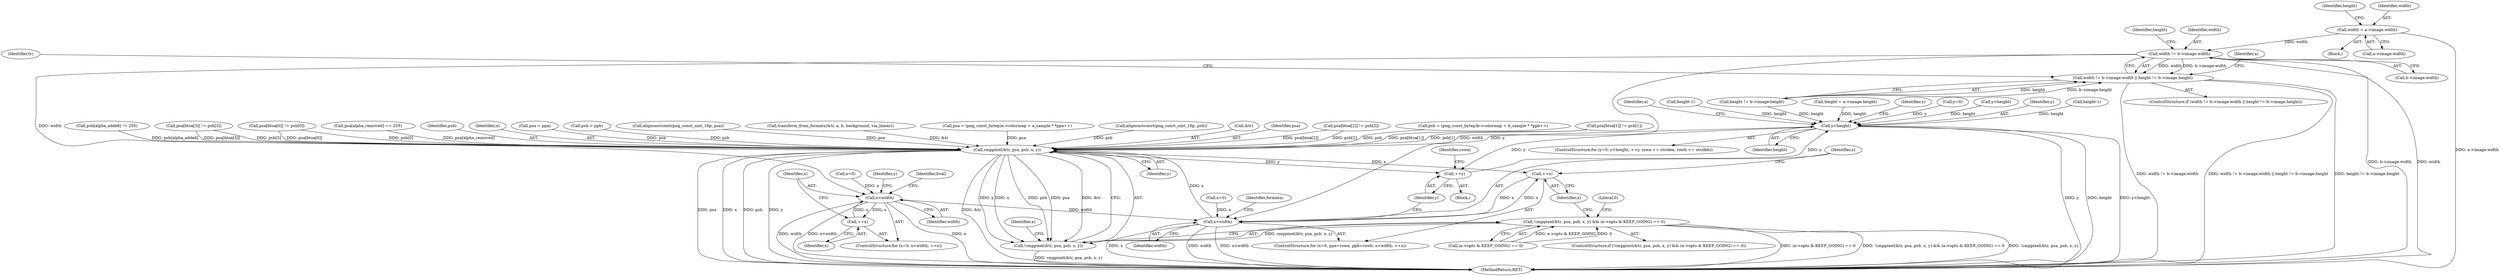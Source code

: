 digraph "0_Android_9d4853418ab2f754c2b63e091c29c5529b8b86ca_27@pointer" {
"1000223" [label="(Call,width != b->image.width)"];
"1000174" [label="(Call,width = a->image.width)"];
"1000222" [label="(Call,width != b->image.width || height != b->image.height)"];
"1000361" [label="(Call,x<width)"];
"1000364" [label="(Call,++x)"];
"1000836" [label="(Call,x<width)"];
"1000839" [label="(Call,++x)"];
"1001059" [label="(Call,cmppixel(&tr, psa, psb, x, y))"];
"1000811" [label="(Call,++y)"];
"1000807" [label="(Call,y<height)"];
"1001058" [label="(Call,!cmppixel(&tr, psa, psb, x, y))"];
"1001057" [label="(Call,!cmppixel(&tr, psa, psb, x, y) && (a->opts & KEEP_GOING) == 0)"];
"1000224" [label="(Identifier,width)"];
"1000361" [label="(Call,x<width)"];
"1000985" [label="(Call,psa[alpha_removed] == 255)"];
"1001063" [label="(Identifier,psb)"];
"1000827" [label="(Identifier,x)"];
"1000803" [label="(ControlStructure,for (y=0; y<height; ++y, rowa += stridea, rowb += strideb))"];
"1000239" [label="(Identifier,a)"];
"1001058" [label="(Call,!cmppixel(&tr, psa, psb, x, y))"];
"1000285" [label="(Call,height-1)"];
"1001064" [label="(Identifier,x)"];
"1000863" [label="(Call,psa = ppa)"];
"1000810" [label="(Block,)"];
"1000888" [label="(Call,psb = ppb)"];
"1000905" [label="(Call,aligncastconst(png_const_uint_16p, psa))"];
"1000840" [label="(Identifier,x)"];
"1000811" [label="(Call,++y)"];
"1001066" [label="(Call,(a->opts & KEEP_GOING) == 0)"];
"1000807" [label="(Call,y<height)"];
"1000809" [label="(Identifier,height)"];
"1000247" [label="(Call,transform_from_formats(&tr, a, b, background, via_linear))"];
"1000848" [label="(Call,psa = (png_const_bytep)a->colormap + a_sample * *ppa++)"];
"1000182" [label="(Call,height = a->image.height)"];
"1000174" [label="(Call,width = a->image.width)"];
"1000230" [label="(Call,height != b->image.height)"];
"1000357" [label="(ControlStructure,for (x=0; x<width; ++x))"];
"1000911" [label="(Call,aligncastconst(png_const_uint_16p, psb))"];
"1000839" [label="(Call,++x)"];
"1001060" [label="(Call,&tr)"];
"1001062" [label="(Identifier,psa)"];
"1000369" [label="(Identifier,bval)"];
"1000804" [label="(Call,y=0)"];
"1000815" [label="(Identifier,rowa)"];
"1001057" [label="(Call,!cmppixel(&tr, psa, psb, x, y) && (a->opts & KEEP_GOING) == 0)"];
"1000183" [label="(Identifier,height)"];
"1000826" [label="(Call,x=0)"];
"1001065" [label="(Identifier,y)"];
"1000144" [label="(Block,)"];
"1000364" [label="(Call,++x)"];
"1001059" [label="(Call,cmppixel(&tr, psa, psb, x, y))"];
"1000341" [label="(Call,y<height)"];
"1001069" [label="(Identifier,a)"];
"1000363" [label="(Identifier,width)"];
"1000249" [label="(Identifier,tr)"];
"1000176" [label="(Call,a->image.width)"];
"1000837" [label="(Identifier,x)"];
"1000808" [label="(Identifier,y)"];
"1000812" [label="(Identifier,y)"];
"1000358" [label="(Call,x=0)"];
"1001008" [label="(Call,psa[btoa[2]] != psb[2])"];
"1000231" [label="(Identifier,height)"];
"1000221" [label="(ControlStructure,if (width != b->image.width || height != b->image.height))"];
"1000873" [label="(Call,psb = (png_const_bytep)b->colormap + b_sample * *ppb++)"];
"1000175" [label="(Identifier,width)"];
"1000362" [label="(Identifier,x)"];
"1000846" [label="(Identifier,formata)"];
"1000297" [label="(Call,height-1)"];
"1000223" [label="(Call,width != b->image.width)"];
"1001020" [label="(Call,psa[btoa[1]] != psb[1])"];
"1001128" [label="(MethodReturn,RET)"];
"1000365" [label="(Identifier,x)"];
"1001047" [label="(Call,psb[alpha_added] != 255)"];
"1000225" [label="(Call,b->image.width)"];
"1000836" [label="(Call,x<width)"];
"1000824" [label="(ControlStructure,for (x=0, ppa=rowa, ppb=rowb; x<width; ++x))"];
"1000838" [label="(Identifier,width)"];
"1000996" [label="(Call,psa[btoa[3]] != psb[3])"];
"1001078" [label="(Identifier,a)"];
"1000222" [label="(Call,width != b->image.width || height != b->image.height)"];
"1001032" [label="(Call,psa[btoa[0]] != psb[0])"];
"1001056" [label="(ControlStructure,if (!cmppixel(&tr, psa, psb, x, y) && (a->opts & KEEP_GOING) == 0))"];
"1001074" [label="(Literal,0)"];
"1000347" [label="(Identifier,y)"];
"1000223" -> "1000222"  [label="AST: "];
"1000223" -> "1000225"  [label="CFG: "];
"1000224" -> "1000223"  [label="AST: "];
"1000225" -> "1000223"  [label="AST: "];
"1000231" -> "1000223"  [label="CFG: "];
"1000222" -> "1000223"  [label="CFG: "];
"1000223" -> "1001128"  [label="DDG: b->image.width"];
"1000223" -> "1001128"  [label="DDG: width"];
"1000223" -> "1000222"  [label="DDG: width"];
"1000223" -> "1000222"  [label="DDG: b->image.width"];
"1000174" -> "1000223"  [label="DDG: width"];
"1000223" -> "1000361"  [label="DDG: width"];
"1000223" -> "1000836"  [label="DDG: width"];
"1000174" -> "1000144"  [label="AST: "];
"1000174" -> "1000176"  [label="CFG: "];
"1000175" -> "1000174"  [label="AST: "];
"1000176" -> "1000174"  [label="AST: "];
"1000183" -> "1000174"  [label="CFG: "];
"1000174" -> "1001128"  [label="DDG: a->image.width"];
"1000222" -> "1000221"  [label="AST: "];
"1000222" -> "1000230"  [label="CFG: "];
"1000230" -> "1000222"  [label="AST: "];
"1000239" -> "1000222"  [label="CFG: "];
"1000249" -> "1000222"  [label="CFG: "];
"1000222" -> "1001128"  [label="DDG: width != b->image.width"];
"1000222" -> "1001128"  [label="DDG: width != b->image.width || height != b->image.height"];
"1000222" -> "1001128"  [label="DDG: height != b->image.height"];
"1000230" -> "1000222"  [label="DDG: height"];
"1000230" -> "1000222"  [label="DDG: b->image.height"];
"1000361" -> "1000357"  [label="AST: "];
"1000361" -> "1000363"  [label="CFG: "];
"1000362" -> "1000361"  [label="AST: "];
"1000363" -> "1000361"  [label="AST: "];
"1000369" -> "1000361"  [label="CFG: "];
"1000347" -> "1000361"  [label="CFG: "];
"1000361" -> "1001128"  [label="DDG: x<width"];
"1000361" -> "1001128"  [label="DDG: x"];
"1000361" -> "1001128"  [label="DDG: width"];
"1000364" -> "1000361"  [label="DDG: x"];
"1000358" -> "1000361"  [label="DDG: x"];
"1000361" -> "1000364"  [label="DDG: x"];
"1000361" -> "1000836"  [label="DDG: width"];
"1000364" -> "1000357"  [label="AST: "];
"1000364" -> "1000365"  [label="CFG: "];
"1000365" -> "1000364"  [label="AST: "];
"1000362" -> "1000364"  [label="CFG: "];
"1000836" -> "1000824"  [label="AST: "];
"1000836" -> "1000838"  [label="CFG: "];
"1000837" -> "1000836"  [label="AST: "];
"1000838" -> "1000836"  [label="AST: "];
"1000846" -> "1000836"  [label="CFG: "];
"1000812" -> "1000836"  [label="CFG: "];
"1000836" -> "1001128"  [label="DDG: width"];
"1000836" -> "1001128"  [label="DDG: x<width"];
"1000836" -> "1001128"  [label="DDG: x"];
"1000826" -> "1000836"  [label="DDG: x"];
"1000839" -> "1000836"  [label="DDG: x"];
"1000836" -> "1000839"  [label="DDG: x"];
"1000836" -> "1001059"  [label="DDG: x"];
"1000839" -> "1000824"  [label="AST: "];
"1000839" -> "1000840"  [label="CFG: "];
"1000840" -> "1000839"  [label="AST: "];
"1000837" -> "1000839"  [label="CFG: "];
"1001059" -> "1000839"  [label="DDG: x"];
"1001059" -> "1001058"  [label="AST: "];
"1001059" -> "1001065"  [label="CFG: "];
"1001060" -> "1001059"  [label="AST: "];
"1001062" -> "1001059"  [label="AST: "];
"1001063" -> "1001059"  [label="AST: "];
"1001064" -> "1001059"  [label="AST: "];
"1001065" -> "1001059"  [label="AST: "];
"1001058" -> "1001059"  [label="CFG: "];
"1001059" -> "1001128"  [label="DDG: psa"];
"1001059" -> "1001128"  [label="DDG: x"];
"1001059" -> "1001128"  [label="DDG: psb"];
"1001059" -> "1001128"  [label="DDG: y"];
"1001059" -> "1001128"  [label="DDG: &tr"];
"1001059" -> "1000811"  [label="DDG: y"];
"1001059" -> "1001058"  [label="DDG: y"];
"1001059" -> "1001058"  [label="DDG: x"];
"1001059" -> "1001058"  [label="DDG: psb"];
"1001059" -> "1001058"  [label="DDG: psa"];
"1001059" -> "1001058"  [label="DDG: &tr"];
"1000247" -> "1001059"  [label="DDG: &tr"];
"1000848" -> "1001059"  [label="DDG: psa"];
"1001020" -> "1001059"  [label="DDG: psa[btoa[1]]"];
"1001020" -> "1001059"  [label="DDG: psb[1]"];
"1000905" -> "1001059"  [label="DDG: psa"];
"1001008" -> "1001059"  [label="DDG: psa[btoa[2]]"];
"1001008" -> "1001059"  [label="DDG: psb[2]"];
"1001032" -> "1001059"  [label="DDG: psa[btoa[0]]"];
"1001032" -> "1001059"  [label="DDG: psb[0]"];
"1000985" -> "1001059"  [label="DDG: psa[alpha_removed]"];
"1000996" -> "1001059"  [label="DDG: psa[btoa[3]]"];
"1000996" -> "1001059"  [label="DDG: psb[3]"];
"1000863" -> "1001059"  [label="DDG: psa"];
"1000873" -> "1001059"  [label="DDG: psb"];
"1001047" -> "1001059"  [label="DDG: psb[alpha_added]"];
"1000888" -> "1001059"  [label="DDG: psb"];
"1000911" -> "1001059"  [label="DDG: psb"];
"1000807" -> "1001059"  [label="DDG: y"];
"1000811" -> "1000810"  [label="AST: "];
"1000811" -> "1000812"  [label="CFG: "];
"1000812" -> "1000811"  [label="AST: "];
"1000815" -> "1000811"  [label="CFG: "];
"1000811" -> "1000807"  [label="DDG: y"];
"1000807" -> "1000811"  [label="DDG: y"];
"1000807" -> "1000803"  [label="AST: "];
"1000807" -> "1000809"  [label="CFG: "];
"1000808" -> "1000807"  [label="AST: "];
"1000809" -> "1000807"  [label="AST: "];
"1000827" -> "1000807"  [label="CFG: "];
"1001078" -> "1000807"  [label="CFG: "];
"1000807" -> "1001128"  [label="DDG: y<height"];
"1000807" -> "1001128"  [label="DDG: y"];
"1000807" -> "1001128"  [label="DDG: height"];
"1000804" -> "1000807"  [label="DDG: y"];
"1000341" -> "1000807"  [label="DDG: height"];
"1000230" -> "1000807"  [label="DDG: height"];
"1000182" -> "1000807"  [label="DDG: height"];
"1000285" -> "1000807"  [label="DDG: height"];
"1000297" -> "1000807"  [label="DDG: height"];
"1001058" -> "1001057"  [label="AST: "];
"1001069" -> "1001058"  [label="CFG: "];
"1001057" -> "1001058"  [label="CFG: "];
"1001058" -> "1001128"  [label="DDG: cmppixel(&tr, psa, psb, x, y)"];
"1001058" -> "1001057"  [label="DDG: cmppixel(&tr, psa, psb, x, y)"];
"1001057" -> "1001056"  [label="AST: "];
"1001057" -> "1001066"  [label="CFG: "];
"1001066" -> "1001057"  [label="AST: "];
"1001074" -> "1001057"  [label="CFG: "];
"1000840" -> "1001057"  [label="CFG: "];
"1001057" -> "1001128"  [label="DDG: (a->opts & KEEP_GOING) == 0"];
"1001057" -> "1001128"  [label="DDG: !cmppixel(&tr, psa, psb, x, y) && (a->opts & KEEP_GOING) == 0"];
"1001057" -> "1001128"  [label="DDG: !cmppixel(&tr, psa, psb, x, y)"];
"1001066" -> "1001057"  [label="DDG: a->opts & KEEP_GOING"];
"1001066" -> "1001057"  [label="DDG: 0"];
}
